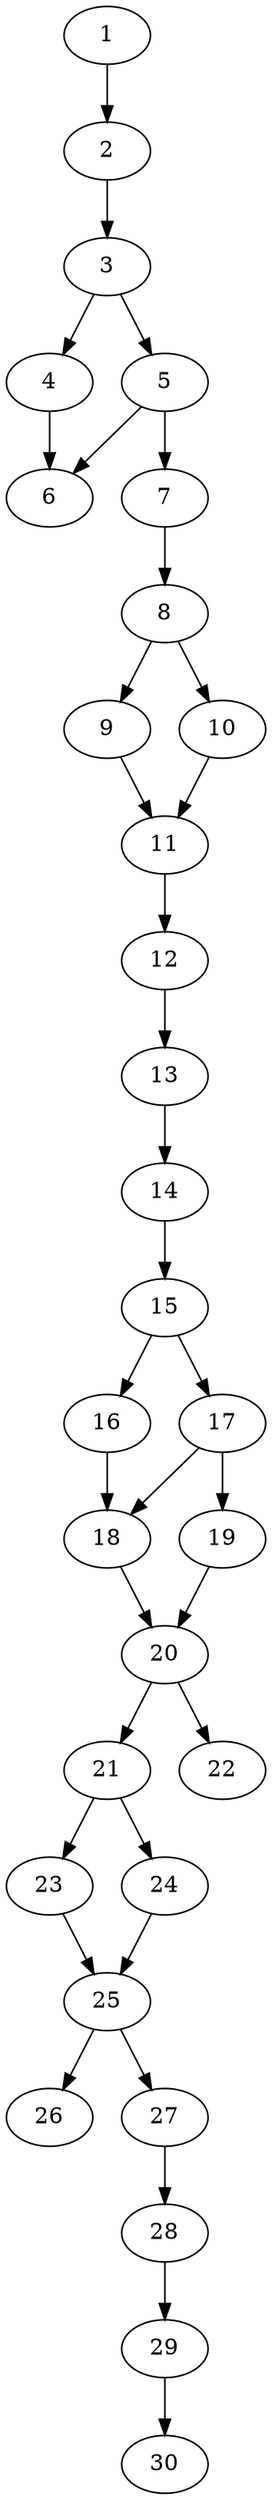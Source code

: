 // DAG automatically generated by daggen at Thu Oct  3 14:04:18 2019
// ./daggen --dot -n 30 --ccr 0.3 --fat 0.3 --regular 0.5 --density 0.9 --mindata 5242880 --maxdata 52428800 
digraph G {
  1 [size="36857173", alpha="0.09", expect_size="11057152"] 
  1 -> 2 [size ="11057152"]
  2 [size="153169920", alpha="0.12", expect_size="45950976"] 
  2 -> 3 [size ="45950976"]
  3 [size="37485227", alpha="0.15", expect_size="11245568"] 
  3 -> 4 [size ="11245568"]
  3 -> 5 [size ="11245568"]
  4 [size="99242667", alpha="0.00", expect_size="29772800"] 
  4 -> 6 [size ="29772800"]
  5 [size="34290347", alpha="0.05", expect_size="10287104"] 
  5 -> 6 [size ="10287104"]
  5 -> 7 [size ="10287104"]
  6 [size="170792960", alpha="0.15", expect_size="51237888"] 
  7 [size="55828480", alpha="0.18", expect_size="16748544"] 
  7 -> 8 [size ="16748544"]
  8 [size="51097600", alpha="0.07", expect_size="15329280"] 
  8 -> 9 [size ="15329280"]
  8 -> 10 [size ="15329280"]
  9 [size="49377280", alpha="0.11", expect_size="14813184"] 
  9 -> 11 [size ="14813184"]
  10 [size="166400000", alpha="0.15", expect_size="49920000"] 
  10 -> 11 [size ="49920000"]
  11 [size="84589227", alpha="0.13", expect_size="25376768"] 
  11 -> 12 [size ="25376768"]
  12 [size="151579307", alpha="0.16", expect_size="45473792"] 
  12 -> 13 [size ="45473792"]
  13 [size="87709013", alpha="0.04", expect_size="26312704"] 
  13 -> 14 [size ="26312704"]
  14 [size="47619413", alpha="0.16", expect_size="14285824"] 
  14 -> 15 [size ="14285824"]
  15 [size="48602453", alpha="0.04", expect_size="14580736"] 
  15 -> 16 [size ="14580736"]
  15 -> 17 [size ="14580736"]
  16 [size="87514453", alpha="0.16", expect_size="26254336"] 
  16 -> 18 [size ="26254336"]
  17 [size="44363093", alpha="0.17", expect_size="13308928"] 
  17 -> 18 [size ="13308928"]
  17 -> 19 [size ="13308928"]
  18 [size="27361280", alpha="0.11", expect_size="8208384"] 
  18 -> 20 [size ="8208384"]
  19 [size="85602987", alpha="0.16", expect_size="25680896"] 
  19 -> 20 [size ="25680896"]
  20 [size="174581760", alpha="0.08", expect_size="52374528"] 
  20 -> 21 [size ="52374528"]
  20 -> 22 [size ="52374528"]
  21 [size="136659627", alpha="0.03", expect_size="40997888"] 
  21 -> 23 [size ="40997888"]
  21 -> 24 [size ="40997888"]
  22 [size="85357227", alpha="0.15", expect_size="25607168"] 
  23 [size="50537813", alpha="0.09", expect_size="15161344"] 
  23 -> 25 [size ="15161344"]
  24 [size="85657600", alpha="0.14", expect_size="25697280"] 
  24 -> 25 [size ="25697280"]
  25 [size="57965227", alpha="0.00", expect_size="17389568"] 
  25 -> 26 [size ="17389568"]
  25 -> 27 [size ="17389568"]
  26 [size="88763733", alpha="0.07", expect_size="26629120"] 
  27 [size="61184000", alpha="0.18", expect_size="18355200"] 
  27 -> 28 [size ="18355200"]
  28 [size="37106347", alpha="0.14", expect_size="11131904"] 
  28 -> 29 [size ="11131904"]
  29 [size="120282453", alpha="0.13", expect_size="36084736"] 
  29 -> 30 [size ="36084736"]
  30 [size="90043733", alpha="0.12", expect_size="27013120"] 
}
